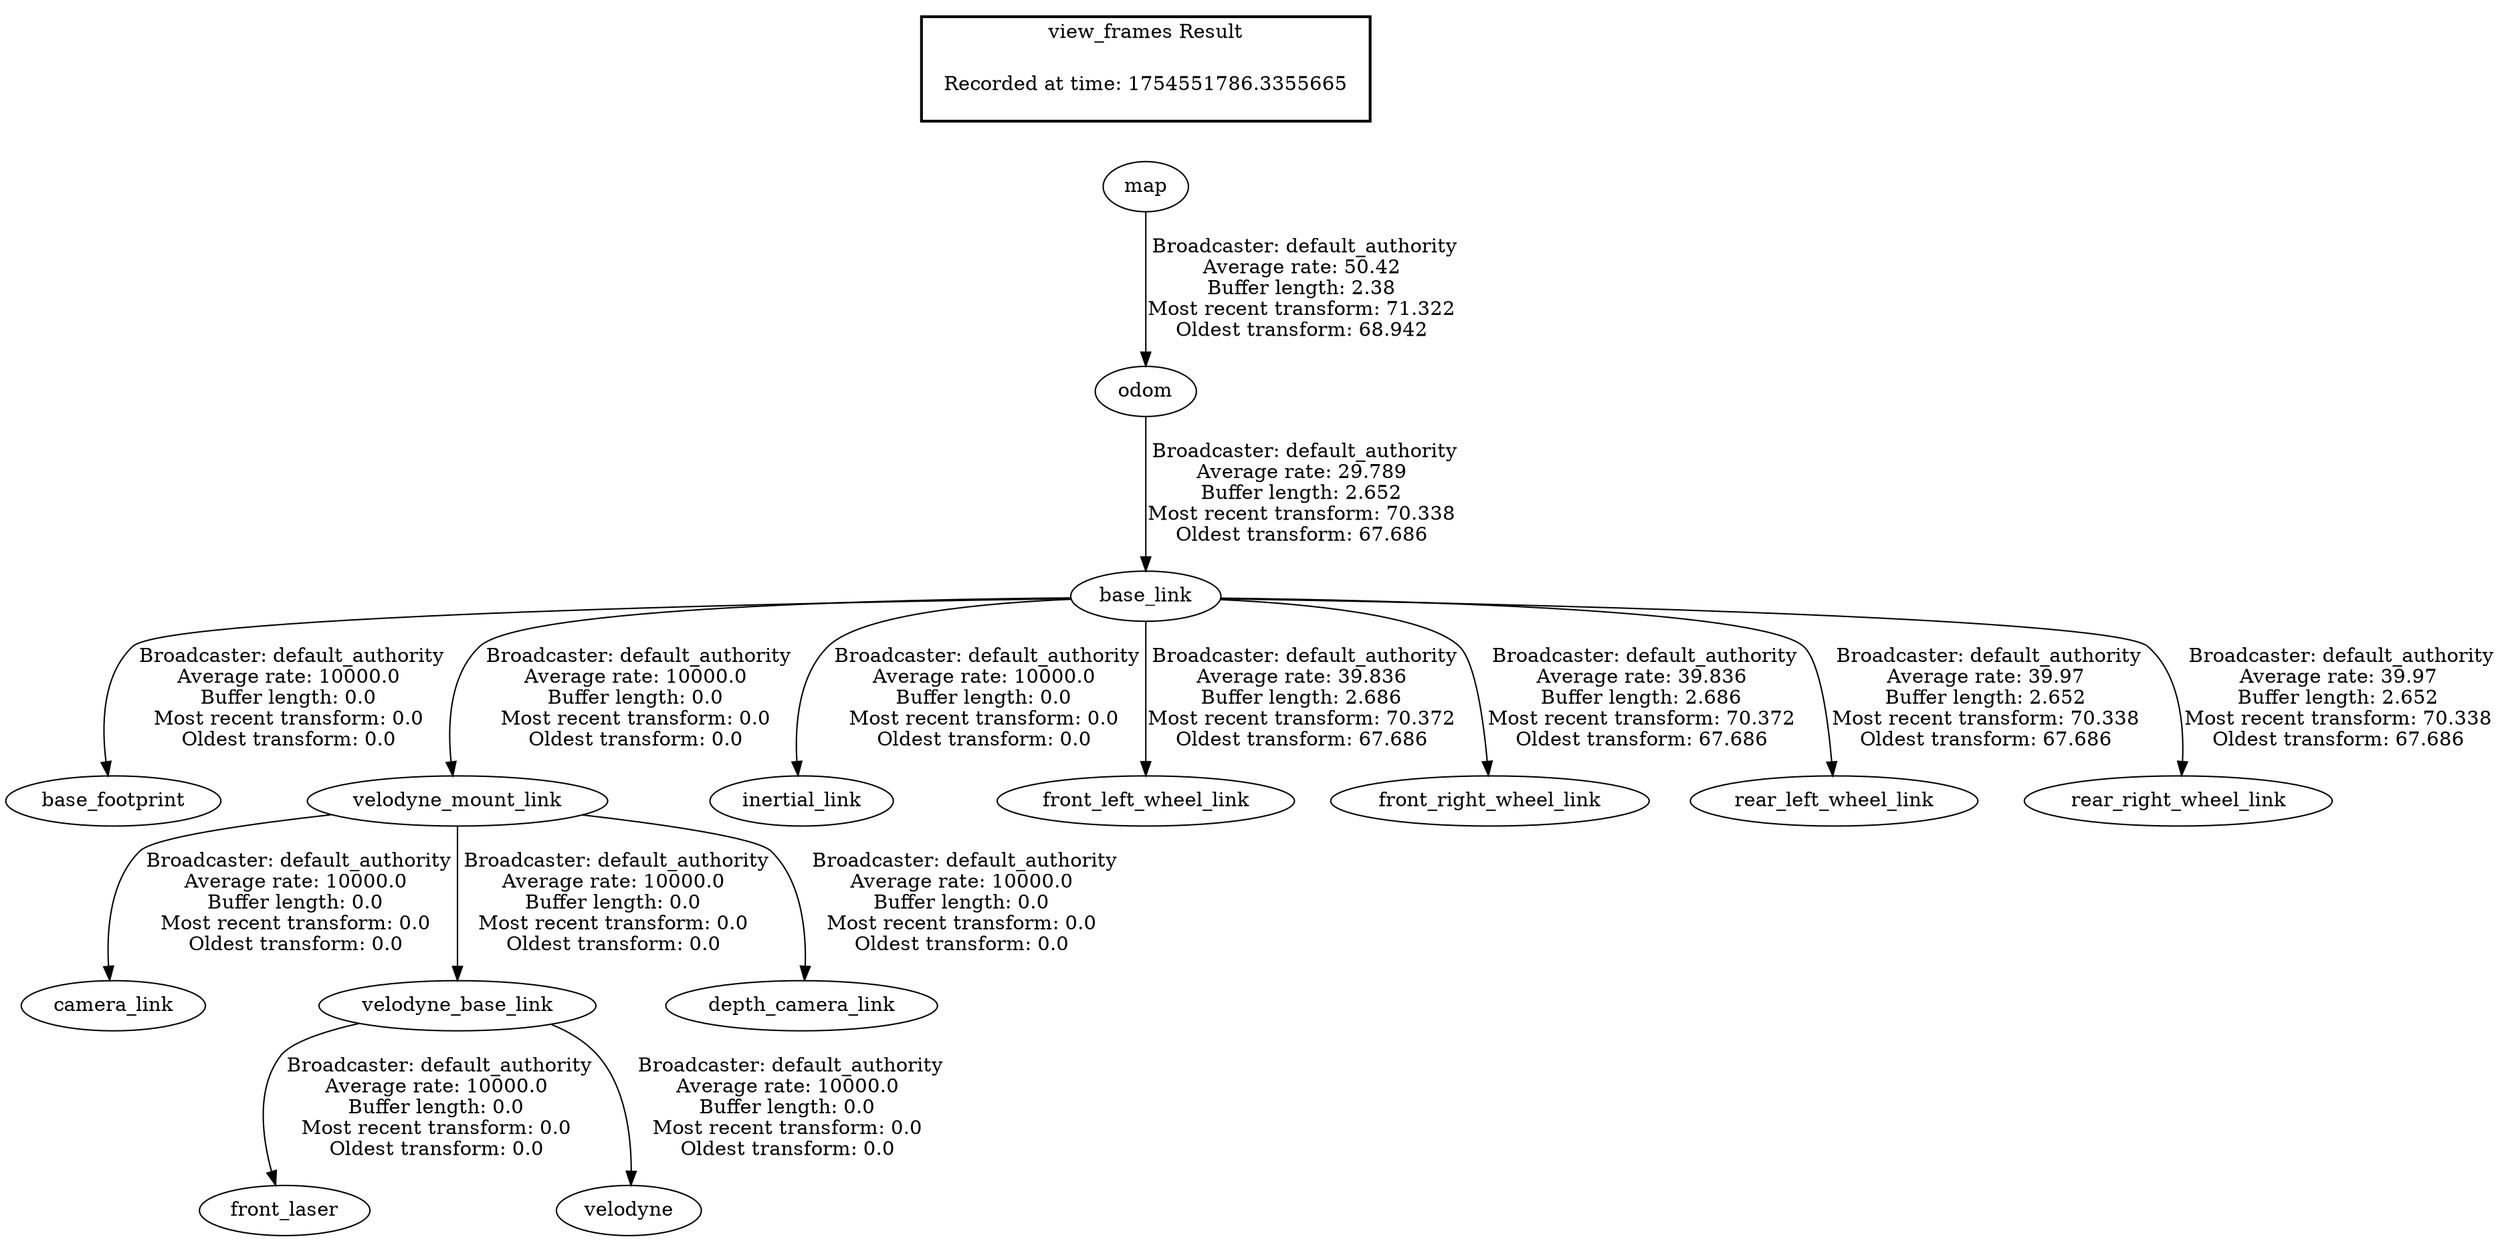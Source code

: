 digraph G {
"base_link" -> "base_footprint"[label=" Broadcaster: default_authority\nAverage rate: 10000.0\nBuffer length: 0.0\nMost recent transform: 0.0\nOldest transform: 0.0\n"];
"odom" -> "base_link"[label=" Broadcaster: default_authority\nAverage rate: 29.789\nBuffer length: 2.652\nMost recent transform: 70.338\nOldest transform: 67.686\n"];
"velodyne_mount_link" -> "camera_link"[label=" Broadcaster: default_authority\nAverage rate: 10000.0\nBuffer length: 0.0\nMost recent transform: 0.0\nOldest transform: 0.0\n"];
"base_link" -> "velodyne_mount_link"[label=" Broadcaster: default_authority\nAverage rate: 10000.0\nBuffer length: 0.0\nMost recent transform: 0.0\nOldest transform: 0.0\n"];
"velodyne_base_link" -> "front_laser"[label=" Broadcaster: default_authority\nAverage rate: 10000.0\nBuffer length: 0.0\nMost recent transform: 0.0\nOldest transform: 0.0\n"];
"velodyne_mount_link" -> "velodyne_base_link"[label=" Broadcaster: default_authority\nAverage rate: 10000.0\nBuffer length: 0.0\nMost recent transform: 0.0\nOldest transform: 0.0\n"];
"velodyne_mount_link" -> "depth_camera_link"[label=" Broadcaster: default_authority\nAverage rate: 10000.0\nBuffer length: 0.0\nMost recent transform: 0.0\nOldest transform: 0.0\n"];
"base_link" -> "inertial_link"[label=" Broadcaster: default_authority\nAverage rate: 10000.0\nBuffer length: 0.0\nMost recent transform: 0.0\nOldest transform: 0.0\n"];
"velodyne_base_link" -> "velodyne"[label=" Broadcaster: default_authority\nAverage rate: 10000.0\nBuffer length: 0.0\nMost recent transform: 0.0\nOldest transform: 0.0\n"];
"base_link" -> "front_left_wheel_link"[label=" Broadcaster: default_authority\nAverage rate: 39.836\nBuffer length: 2.686\nMost recent transform: 70.372\nOldest transform: 67.686\n"];
"base_link" -> "front_right_wheel_link"[label=" Broadcaster: default_authority\nAverage rate: 39.836\nBuffer length: 2.686\nMost recent transform: 70.372\nOldest transform: 67.686\n"];
"base_link" -> "rear_left_wheel_link"[label=" Broadcaster: default_authority\nAverage rate: 39.97\nBuffer length: 2.652\nMost recent transform: 70.338\nOldest transform: 67.686\n"];
"base_link" -> "rear_right_wheel_link"[label=" Broadcaster: default_authority\nAverage rate: 39.97\nBuffer length: 2.652\nMost recent transform: 70.338\nOldest transform: 67.686\n"];
"map" -> "odom"[label=" Broadcaster: default_authority\nAverage rate: 50.42\nBuffer length: 2.38\nMost recent transform: 71.322\nOldest transform: 68.942\n"];
edge [style=invis];
 subgraph cluster_legend { style=bold; color=black; label ="view_frames Result";
"Recorded at time: 1754551786.3355665"[ shape=plaintext ] ;
}->"map";
}